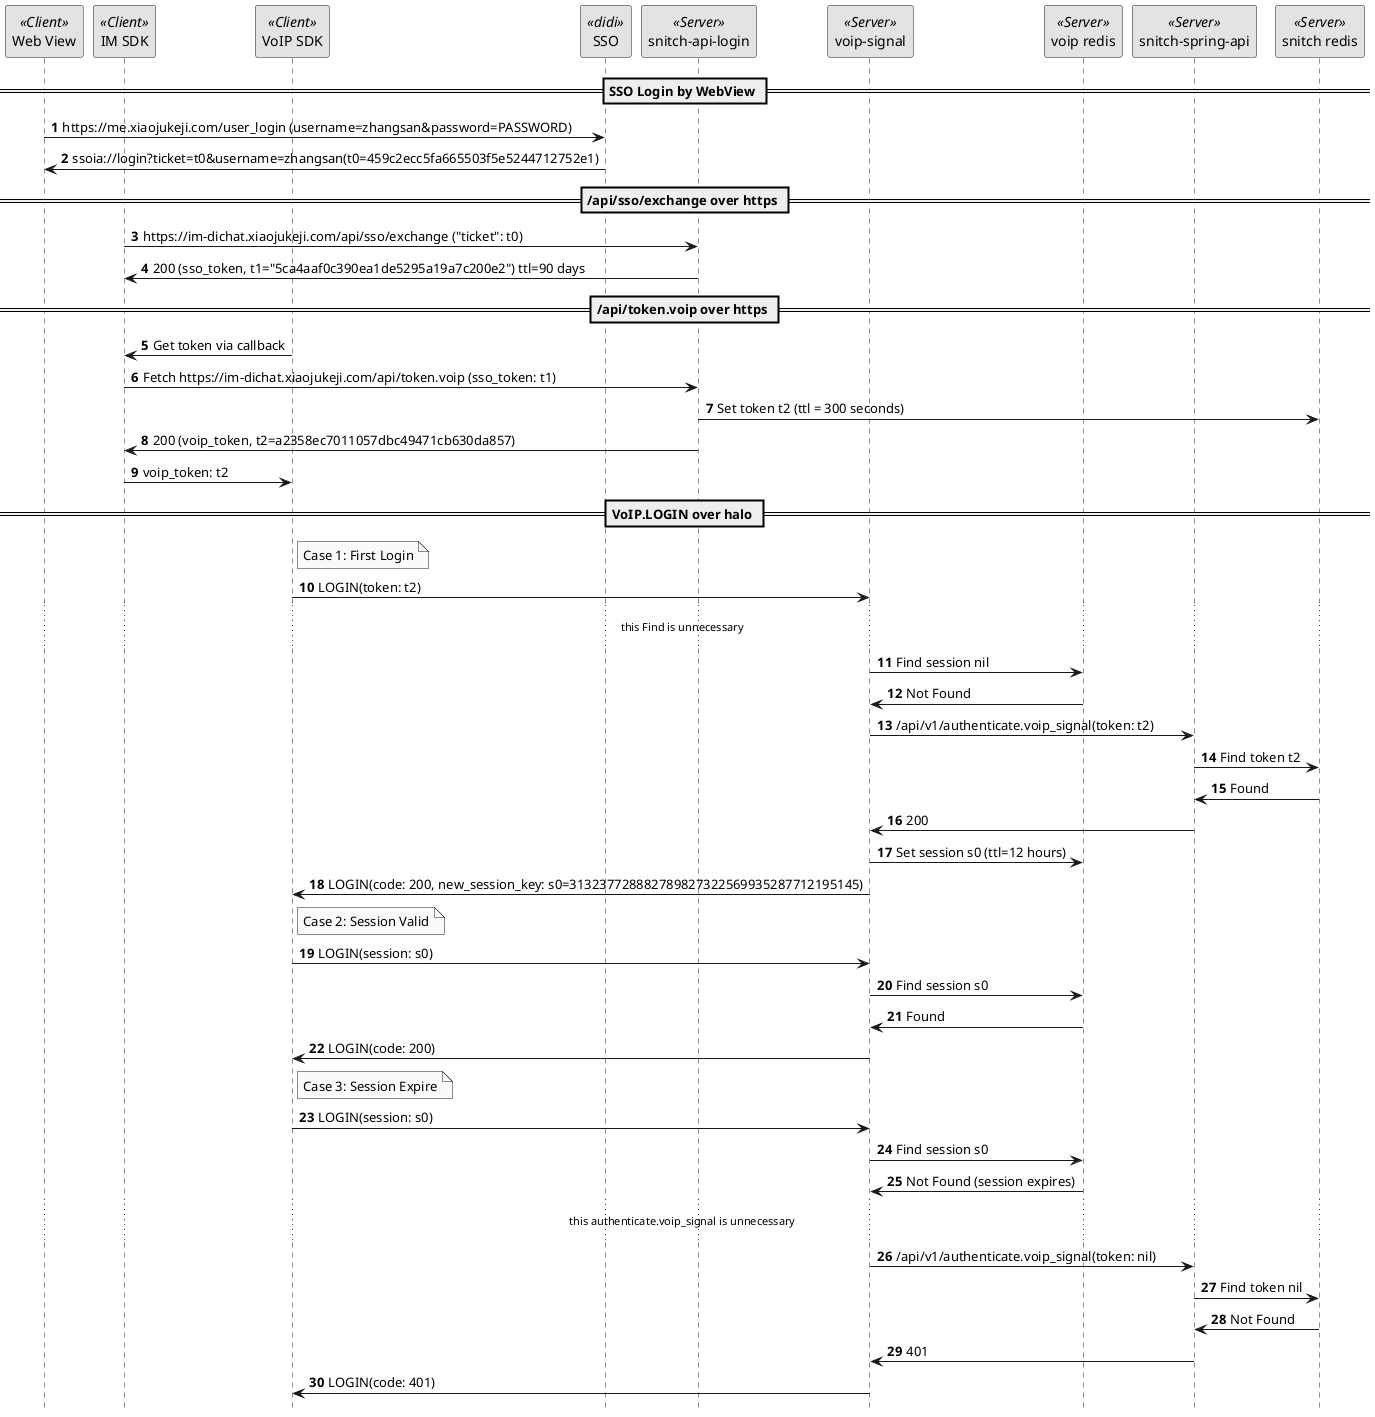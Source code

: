 @startuml
skinparam monochrome true
hide footbox
autonumber

participant "Web View" as WebView << Client >> order 5
participant "SSO" as SSO << didi >> order 18
participant "IM SDK" as IM_Client << Client >> order 10
participant "VoIP SDK" as Voip_Client << Client >> order 15
participant "voip-signal" as Voip_Server << Server >> order 20
participant "voip redis" as Voip_Redis << Server >> order 30
participant "snitch-api-login" as Snitch << Server >> order 18
participant "snitch-spring-api" as Snitch_Spring << Server >> order 50
participant "snitch redis" as Snitch_Redis << Server >> order 60

== SSO Login by WebView ==

'SSO: https://me.xiaojukeji.com/user_login
WebView -> SSO: https://me.xiaojukeji.com/user_login (username=zhangsan&password=PASSWORD)
WebView <- SSO: ssoia://login?ticket=t0&username=zhangsan(t0=459c2ecc5fa665503f5e5244712752e1)

== /api/sso/exchange over https ==

'https://im-dichat.xiaojukeji.com/api/sso/exchange
'snitch-api-login
IM_Client -> Snitch: https://im-dichat.xiaojukeji.com/api/sso/exchange ("ticket": t0)
IM_Client <- Snitch: 200 (sso_token, t1="5ca4aaf0c390ea1de5295a19a7c200e2") ttl=90 days
'sso_token = oauth.access_token

== /api/token.voip over https ==

IM_Client <- Voip_Client: Get token via callback
'https://im-dichat.xiaojukeji.com/api/token.voip
'snitch-api-login
IM_Client -> Snitch: Fetch https://im-dichat.xiaojukeji.com/api/token.voip (sso_token: t1)
Snitch -> Snitch_Redis: Set token t2 (ttl = 300 seconds)
Snitch -> IM_Client: 200 (voip_token, t2=a2358ec7011057dbc49471cb630da857)
IM_Client -> Voip_Client: voip_token: t2

== VoIP.LOGIN over halo ==

' voip signal 自己管理生命周期的 session key
' 用于鉴权时减少向用户数据源查询 token 的次数
' 并隔离对 token 有效时长的依赖

'... Case 1: First Login ...
note right of Voip_Client: Case 1: First Login

Voip_Client -> Voip_Server: LOGIN(token: t2)
... this Find is unnecessary ...
Voip_Server -> Voip_Redis: Find session nil
Voip_Redis -> Voip_Server: Not Found
'https://10.88.128.149:30440/api/v1/authenticate.voip_signal
'snitch-spring-api
Voip_Server -> Snitch_Spring: /api/v1/authenticate.voip_signal(token: t2)
Snitch_Spring -> Snitch_Redis: Find token t2
Snitch_Redis -> Snitch_Spring: Found
Snitch_Spring -> Voip_Server: 200
Voip_Server -> Voip_Redis: Set session s0 (ttl=12 hours)
Voip_Server -> Voip_Client: LOGIN(code: 200, new_session_key: s0=313237728882789827322569935287712195145)

'... Case 2: Session Valid ...
note right of Voip_Client: Case 2: Session Valid
Voip_Client -> Voip_Server: LOGIN(session: s0)
Voip_Server -> Voip_Redis: Find session s0
Voip_Redis -> Voip_Server: Found
Voip_Server -> Voip_Client: LOGIN(code: 200)

'... Case 3: Session Expire ...
note right of Voip_Client: Case 3: Session Expire
Voip_Client -> Voip_Server: LOGIN(session: s0)
Voip_Server -> Voip_Redis: Find session s0
Voip_Redis -> Voip_Server: Not Found (session expires)

... this authenticate.voip_signal is unnecessary ...
Voip_Server -> Snitch_Spring: /api/v1/authenticate.voip_signal(token: nil)
Snitch_Spring -> Snitch_Redis: Find token nil
Snitch_Redis -> Snitch_Spring: Not Found
Snitch_Spring -> Voip_Server: 401
Voip_Server -> Voip_Client: LOGIN(code: 401)

@enduml
